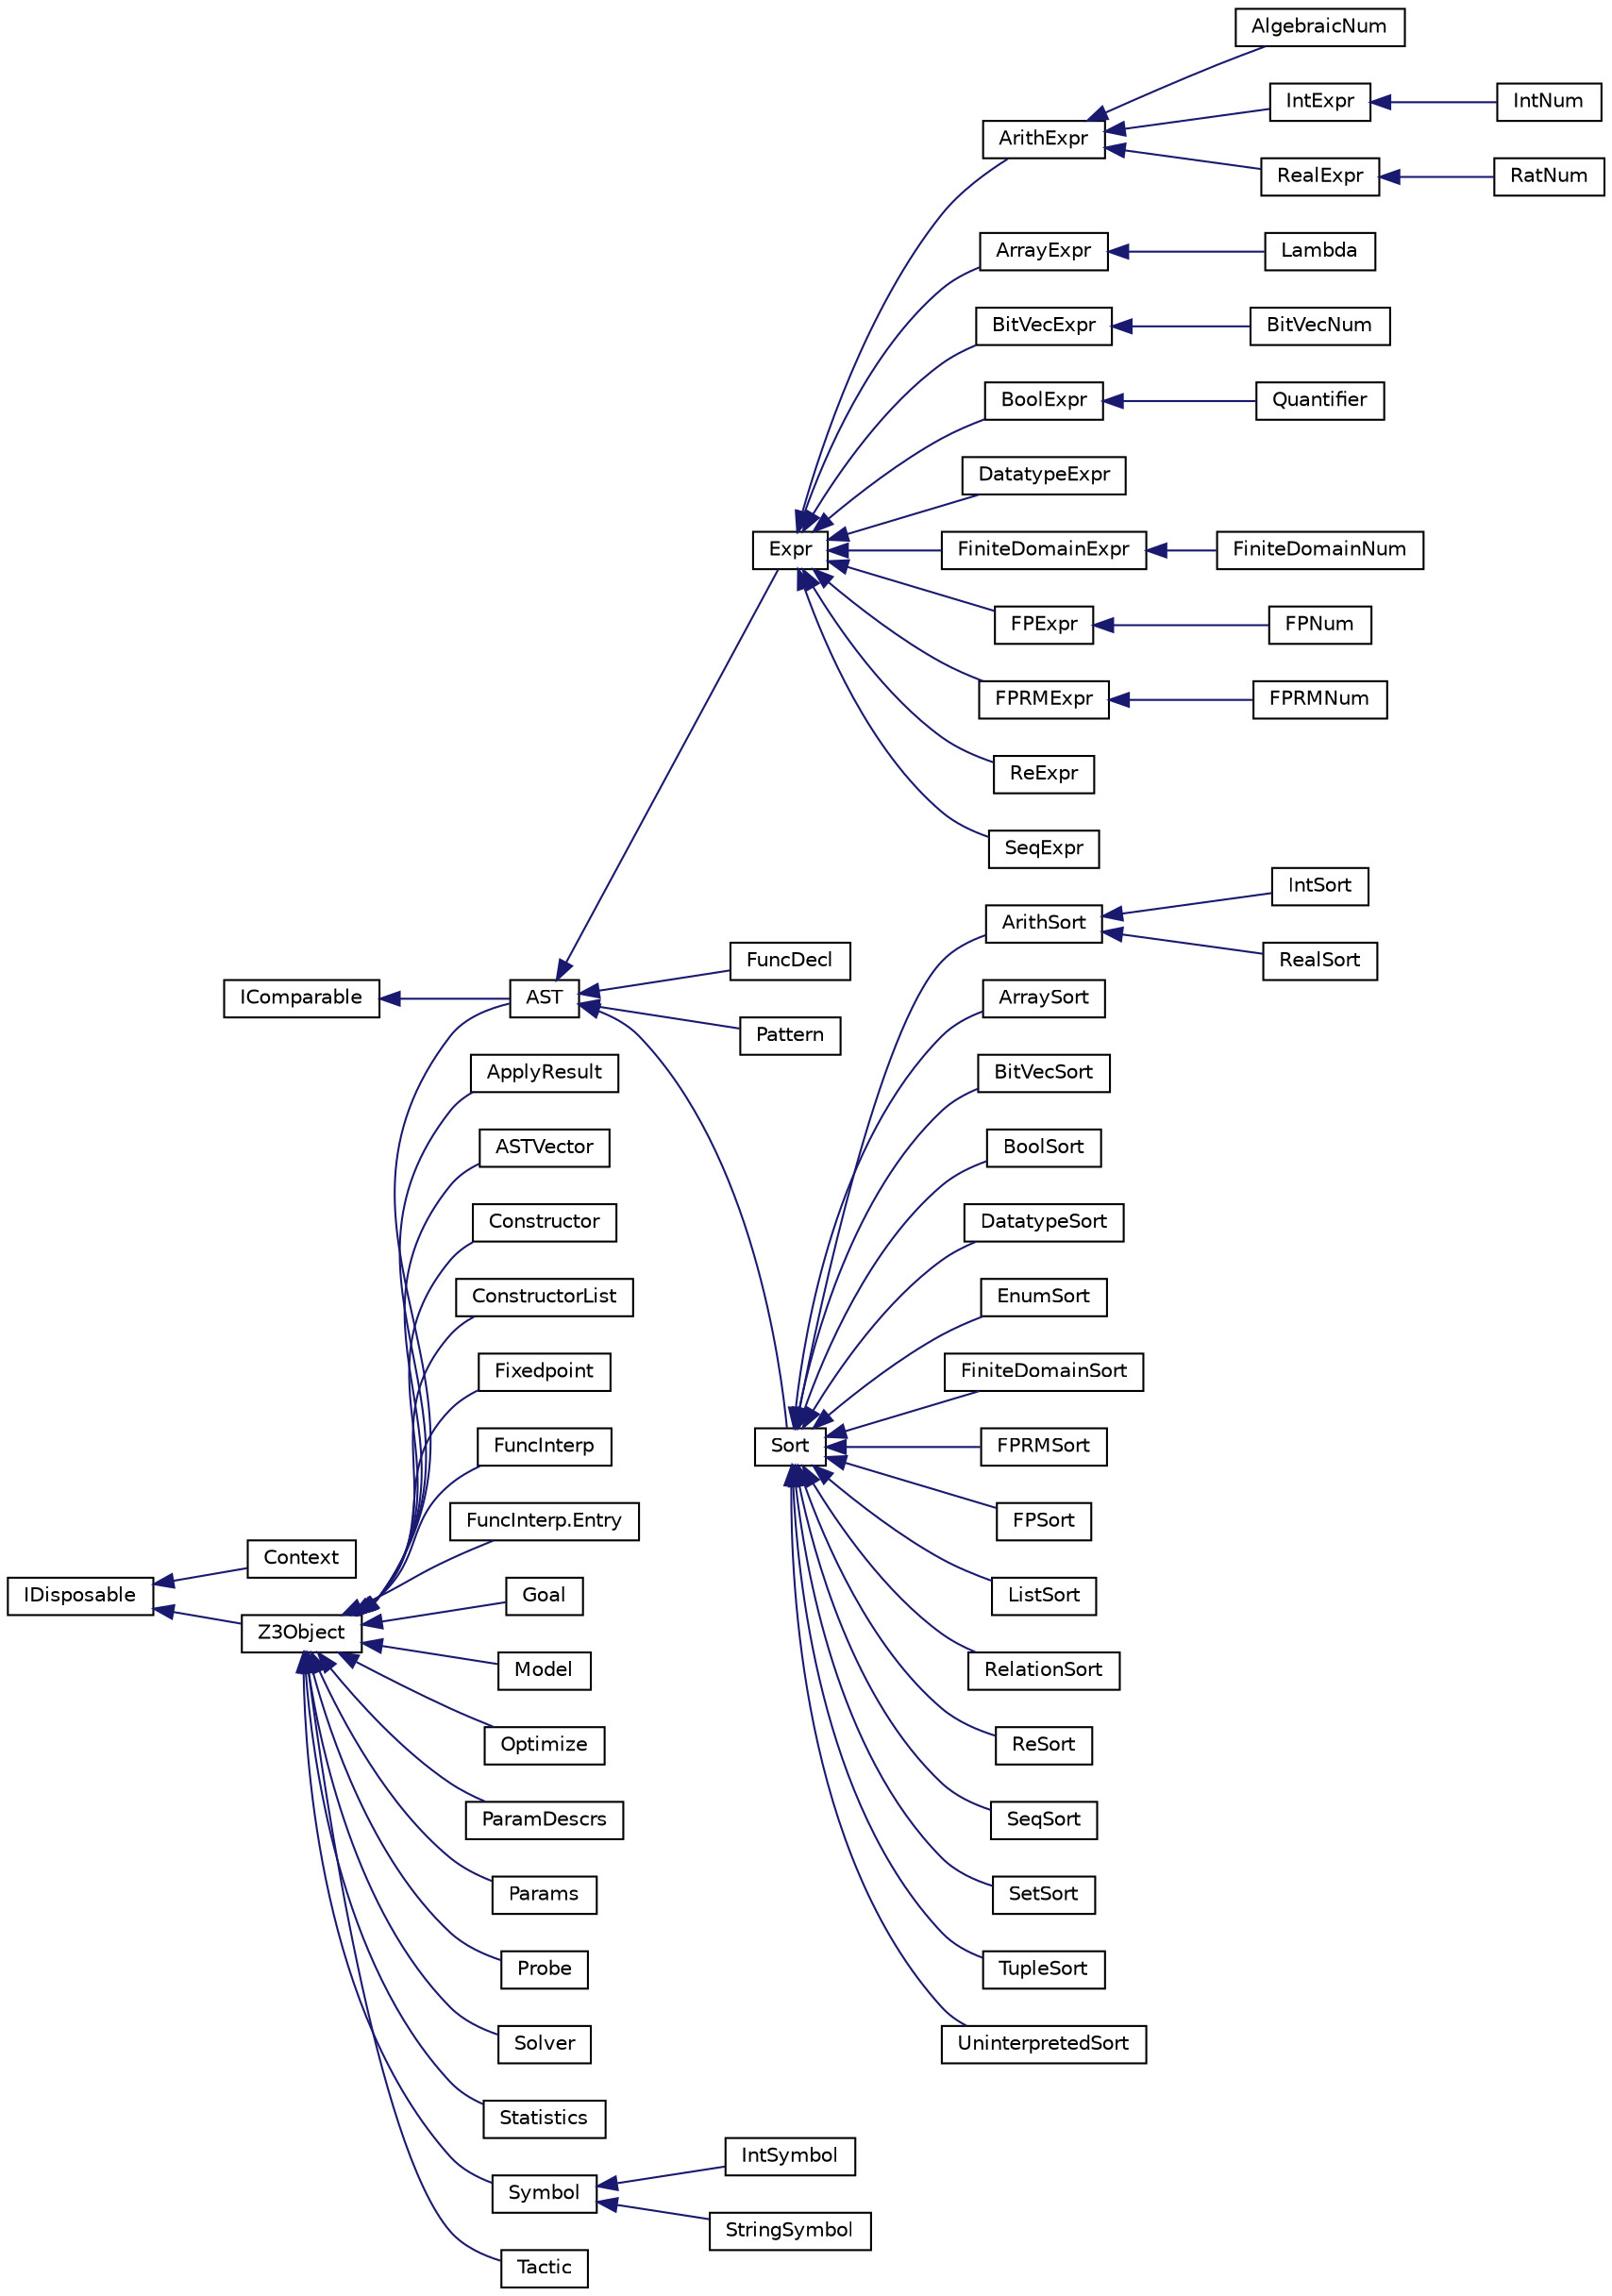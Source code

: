 digraph "Graphical Class Hierarchy"
{
  edge [fontname="Helvetica",fontsize="10",labelfontname="Helvetica",labelfontsize="10"];
  node [fontname="Helvetica",fontsize="10",shape=record];
  rankdir="LR";
  Node146 [label="IComparable",height=0.2,width=0.4,color="black", fillcolor="white", style="filled",URL="$class_i_comparable.html"];
  Node146 -> Node4 [dir="back",color="midnightblue",fontsize="10",style="solid",fontname="Helvetica"];
  Node4 [label="AST",height=0.2,width=0.4,color="black", fillcolor="white", style="filled",URL="$class_microsoft_1_1_z3_1_1_a_s_t.html",tooltip="The abstract syntax tree (AST) class. "];
  Node4 -> Node5 [dir="back",color="midnightblue",fontsize="10",style="solid",fontname="Helvetica"];
  Node5 [label="Expr",height=0.2,width=0.4,color="black", fillcolor="white", style="filled",URL="$class_microsoft_1_1_z3_1_1_expr.html",tooltip="Expressions are terms. "];
  Node5 -> Node6 [dir="back",color="midnightblue",fontsize="10",style="solid",fontname="Helvetica"];
  Node6 [label="ArithExpr",height=0.2,width=0.4,color="black", fillcolor="white", style="filled",URL="$class_microsoft_1_1_z3_1_1_arith_expr.html",tooltip="Arithmetic expressions (int/real) "];
  Node6 -> Node7 [dir="back",color="midnightblue",fontsize="10",style="solid",fontname="Helvetica"];
  Node7 [label="AlgebraicNum",height=0.2,width=0.4,color="black", fillcolor="white", style="filled",URL="$class_microsoft_1_1_z3_1_1_algebraic_num.html",tooltip="Algebraic numbers "];
  Node6 -> Node8 [dir="back",color="midnightblue",fontsize="10",style="solid",fontname="Helvetica"];
  Node8 [label="IntExpr",height=0.2,width=0.4,color="black", fillcolor="white", style="filled",URL="$class_microsoft_1_1_z3_1_1_int_expr.html",tooltip="Int expressions "];
  Node8 -> Node9 [dir="back",color="midnightblue",fontsize="10",style="solid",fontname="Helvetica"];
  Node9 [label="IntNum",height=0.2,width=0.4,color="black", fillcolor="white", style="filled",URL="$class_microsoft_1_1_z3_1_1_int_num.html",tooltip="Integer Numerals "];
  Node6 -> Node10 [dir="back",color="midnightblue",fontsize="10",style="solid",fontname="Helvetica"];
  Node10 [label="RealExpr",height=0.2,width=0.4,color="black", fillcolor="white", style="filled",URL="$class_microsoft_1_1_z3_1_1_real_expr.html",tooltip="Real expressions "];
  Node10 -> Node11 [dir="back",color="midnightblue",fontsize="10",style="solid",fontname="Helvetica"];
  Node11 [label="RatNum",height=0.2,width=0.4,color="black", fillcolor="white", style="filled",URL="$class_microsoft_1_1_z3_1_1_rat_num.html",tooltip="Rational Numerals "];
  Node5 -> Node12 [dir="back",color="midnightblue",fontsize="10",style="solid",fontname="Helvetica"];
  Node12 [label="ArrayExpr",height=0.2,width=0.4,color="black", fillcolor="white", style="filled",URL="$class_microsoft_1_1_z3_1_1_array_expr.html",tooltip="Array expressions "];
  Node12 -> Node13 [dir="back",color="midnightblue",fontsize="10",style="solid",fontname="Helvetica"];
  Node13 [label="Lambda",height=0.2,width=0.4,color="black", fillcolor="white", style="filled",URL="$class_microsoft_1_1_z3_1_1_lambda.html",tooltip="Lambda expressions. "];
  Node5 -> Node14 [dir="back",color="midnightblue",fontsize="10",style="solid",fontname="Helvetica"];
  Node14 [label="BitVecExpr",height=0.2,width=0.4,color="black", fillcolor="white", style="filled",URL="$class_microsoft_1_1_z3_1_1_bit_vec_expr.html",tooltip="Bit-vector expressions "];
  Node14 -> Node15 [dir="back",color="midnightblue",fontsize="10",style="solid",fontname="Helvetica"];
  Node15 [label="BitVecNum",height=0.2,width=0.4,color="black", fillcolor="white", style="filled",URL="$class_microsoft_1_1_z3_1_1_bit_vec_num.html",tooltip="Bit-vector numerals "];
  Node5 -> Node16 [dir="back",color="midnightblue",fontsize="10",style="solid",fontname="Helvetica"];
  Node16 [label="BoolExpr",height=0.2,width=0.4,color="black", fillcolor="white", style="filled",URL="$class_microsoft_1_1_z3_1_1_bool_expr.html",tooltip="Boolean expressions "];
  Node16 -> Node17 [dir="back",color="midnightblue",fontsize="10",style="solid",fontname="Helvetica"];
  Node17 [label="Quantifier",height=0.2,width=0.4,color="black", fillcolor="white", style="filled",URL="$class_microsoft_1_1_z3_1_1_quantifier.html",tooltip="Quantifier expressions. "];
  Node5 -> Node18 [dir="back",color="midnightblue",fontsize="10",style="solid",fontname="Helvetica"];
  Node18 [label="DatatypeExpr",height=0.2,width=0.4,color="black", fillcolor="white", style="filled",URL="$class_microsoft_1_1_z3_1_1_datatype_expr.html",tooltip="Datatype expressions "];
  Node5 -> Node19 [dir="back",color="midnightblue",fontsize="10",style="solid",fontname="Helvetica"];
  Node19 [label="FiniteDomainExpr",height=0.2,width=0.4,color="black", fillcolor="white", style="filled",URL="$class_microsoft_1_1_z3_1_1_finite_domain_expr.html",tooltip="Finite-domain expressions "];
  Node19 -> Node20 [dir="back",color="midnightblue",fontsize="10",style="solid",fontname="Helvetica"];
  Node20 [label="FiniteDomainNum",height=0.2,width=0.4,color="black", fillcolor="white", style="filled",URL="$class_microsoft_1_1_z3_1_1_finite_domain_num.html",tooltip="Finite-domain numerals "];
  Node5 -> Node21 [dir="back",color="midnightblue",fontsize="10",style="solid",fontname="Helvetica"];
  Node21 [label="FPExpr",height=0.2,width=0.4,color="black", fillcolor="white", style="filled",URL="$class_microsoft_1_1_z3_1_1_f_p_expr.html",tooltip="FloatingPoint Expressions "];
  Node21 -> Node22 [dir="back",color="midnightblue",fontsize="10",style="solid",fontname="Helvetica"];
  Node22 [label="FPNum",height=0.2,width=0.4,color="black", fillcolor="white", style="filled",URL="$class_microsoft_1_1_z3_1_1_f_p_num.html",tooltip="FloatiungPoint Numerals "];
  Node5 -> Node23 [dir="back",color="midnightblue",fontsize="10",style="solid",fontname="Helvetica"];
  Node23 [label="FPRMExpr",height=0.2,width=0.4,color="black", fillcolor="white", style="filled",URL="$class_microsoft_1_1_z3_1_1_f_p_r_m_expr.html",tooltip="FloatingPoint RoundingMode Expressions "];
  Node23 -> Node24 [dir="back",color="midnightblue",fontsize="10",style="solid",fontname="Helvetica"];
  Node24 [label="FPRMNum",height=0.2,width=0.4,color="black", fillcolor="white", style="filled",URL="$class_microsoft_1_1_z3_1_1_f_p_r_m_num.html",tooltip="Floating-point rounding mode numerals "];
  Node5 -> Node25 [dir="back",color="midnightblue",fontsize="10",style="solid",fontname="Helvetica"];
  Node25 [label="ReExpr",height=0.2,width=0.4,color="black", fillcolor="white", style="filled",URL="$class_microsoft_1_1_z3_1_1_re_expr.html",tooltip="Regular expression expressions "];
  Node5 -> Node26 [dir="back",color="midnightblue",fontsize="10",style="solid",fontname="Helvetica"];
  Node26 [label="SeqExpr",height=0.2,width=0.4,color="black", fillcolor="white", style="filled",URL="$class_microsoft_1_1_z3_1_1_seq_expr.html",tooltip="Sequence expressions "];
  Node4 -> Node27 [dir="back",color="midnightblue",fontsize="10",style="solid",fontname="Helvetica"];
  Node27 [label="FuncDecl",height=0.2,width=0.4,color="black", fillcolor="white", style="filled",URL="$class_microsoft_1_1_z3_1_1_func_decl.html",tooltip="Function declarations. "];
  Node4 -> Node28 [dir="back",color="midnightblue",fontsize="10",style="solid",fontname="Helvetica"];
  Node28 [label="Pattern",height=0.2,width=0.4,color="black", fillcolor="white", style="filled",URL="$class_microsoft_1_1_z3_1_1_pattern.html",tooltip="Patterns comprise a list of terms. The list should be non-empty. If the list comprises of more than o..."];
  Node4 -> Node29 [dir="back",color="midnightblue",fontsize="10",style="solid",fontname="Helvetica"];
  Node29 [label="Sort",height=0.2,width=0.4,color="black", fillcolor="white", style="filled",URL="$class_microsoft_1_1_z3_1_1_sort.html",tooltip="The Sort class implements type information for ASTs. "];
  Node29 -> Node30 [dir="back",color="midnightblue",fontsize="10",style="solid",fontname="Helvetica"];
  Node30 [label="ArithSort",height=0.2,width=0.4,color="black", fillcolor="white", style="filled",URL="$class_microsoft_1_1_z3_1_1_arith_sort.html",tooltip="An arithmetic sort, i.e., Int or Real. "];
  Node30 -> Node31 [dir="back",color="midnightblue",fontsize="10",style="solid",fontname="Helvetica"];
  Node31 [label="IntSort",height=0.2,width=0.4,color="black", fillcolor="white", style="filled",URL="$class_microsoft_1_1_z3_1_1_int_sort.html",tooltip="An Integer sort "];
  Node30 -> Node32 [dir="back",color="midnightblue",fontsize="10",style="solid",fontname="Helvetica"];
  Node32 [label="RealSort",height=0.2,width=0.4,color="black", fillcolor="white", style="filled",URL="$class_microsoft_1_1_z3_1_1_real_sort.html",tooltip="A real sort "];
  Node29 -> Node33 [dir="back",color="midnightblue",fontsize="10",style="solid",fontname="Helvetica"];
  Node33 [label="ArraySort",height=0.2,width=0.4,color="black", fillcolor="white", style="filled",URL="$class_microsoft_1_1_z3_1_1_array_sort.html",tooltip="Array sorts. "];
  Node29 -> Node34 [dir="back",color="midnightblue",fontsize="10",style="solid",fontname="Helvetica"];
  Node34 [label="BitVecSort",height=0.2,width=0.4,color="black", fillcolor="white", style="filled",URL="$class_microsoft_1_1_z3_1_1_bit_vec_sort.html",tooltip="Bit-vector sorts. "];
  Node29 -> Node35 [dir="back",color="midnightblue",fontsize="10",style="solid",fontname="Helvetica"];
  Node35 [label="BoolSort",height=0.2,width=0.4,color="black", fillcolor="white", style="filled",URL="$class_microsoft_1_1_z3_1_1_bool_sort.html",tooltip="A Boolean sort. "];
  Node29 -> Node36 [dir="back",color="midnightblue",fontsize="10",style="solid",fontname="Helvetica"];
  Node36 [label="DatatypeSort",height=0.2,width=0.4,color="black", fillcolor="white", style="filled",URL="$class_microsoft_1_1_z3_1_1_datatype_sort.html",tooltip="Datatype sorts. "];
  Node29 -> Node37 [dir="back",color="midnightblue",fontsize="10",style="solid",fontname="Helvetica"];
  Node37 [label="EnumSort",height=0.2,width=0.4,color="black", fillcolor="white", style="filled",URL="$class_microsoft_1_1_z3_1_1_enum_sort.html",tooltip="Enumeration sorts. "];
  Node29 -> Node38 [dir="back",color="midnightblue",fontsize="10",style="solid",fontname="Helvetica"];
  Node38 [label="FiniteDomainSort",height=0.2,width=0.4,color="black", fillcolor="white", style="filled",URL="$class_microsoft_1_1_z3_1_1_finite_domain_sort.html",tooltip="Finite domain sorts. "];
  Node29 -> Node39 [dir="back",color="midnightblue",fontsize="10",style="solid",fontname="Helvetica"];
  Node39 [label="FPRMSort",height=0.2,width=0.4,color="black", fillcolor="white", style="filled",URL="$class_microsoft_1_1_z3_1_1_f_p_r_m_sort.html",tooltip="The FloatingPoint RoundingMode sort "];
  Node29 -> Node40 [dir="back",color="midnightblue",fontsize="10",style="solid",fontname="Helvetica"];
  Node40 [label="FPSort",height=0.2,width=0.4,color="black", fillcolor="white", style="filled",URL="$class_microsoft_1_1_z3_1_1_f_p_sort.html",tooltip="FloatingPoint sort "];
  Node29 -> Node41 [dir="back",color="midnightblue",fontsize="10",style="solid",fontname="Helvetica"];
  Node41 [label="ListSort",height=0.2,width=0.4,color="black", fillcolor="white", style="filled",URL="$class_microsoft_1_1_z3_1_1_list_sort.html",tooltip="List sorts. "];
  Node29 -> Node42 [dir="back",color="midnightblue",fontsize="10",style="solid",fontname="Helvetica"];
  Node42 [label="RelationSort",height=0.2,width=0.4,color="black", fillcolor="white", style="filled",URL="$class_microsoft_1_1_z3_1_1_relation_sort.html",tooltip="Relation sorts. "];
  Node29 -> Node43 [dir="back",color="midnightblue",fontsize="10",style="solid",fontname="Helvetica"];
  Node43 [label="ReSort",height=0.2,width=0.4,color="black", fillcolor="white", style="filled",URL="$class_microsoft_1_1_z3_1_1_re_sort.html",tooltip="A regular expression sort "];
  Node29 -> Node44 [dir="back",color="midnightblue",fontsize="10",style="solid",fontname="Helvetica"];
  Node44 [label="SeqSort",height=0.2,width=0.4,color="black", fillcolor="white", style="filled",URL="$class_microsoft_1_1_z3_1_1_seq_sort.html",tooltip="A Sequence sort "];
  Node29 -> Node45 [dir="back",color="midnightblue",fontsize="10",style="solid",fontname="Helvetica"];
  Node45 [label="SetSort",height=0.2,width=0.4,color="black", fillcolor="white", style="filled",URL="$class_microsoft_1_1_z3_1_1_set_sort.html",tooltip="Set sorts. "];
  Node29 -> Node46 [dir="back",color="midnightblue",fontsize="10",style="solid",fontname="Helvetica"];
  Node46 [label="TupleSort",height=0.2,width=0.4,color="black", fillcolor="white", style="filled",URL="$class_microsoft_1_1_z3_1_1_tuple_sort.html",tooltip="Tuple sorts. "];
  Node29 -> Node47 [dir="back",color="midnightblue",fontsize="10",style="solid",fontname="Helvetica"];
  Node47 [label="UninterpretedSort",height=0.2,width=0.4,color="black", fillcolor="white", style="filled",URL="$class_microsoft_1_1_z3_1_1_uninterpreted_sort.html",tooltip="Uninterpreted Sorts "];
  Node0 [label="IDisposable",height=0.2,width=0.4,color="black", fillcolor="white", style="filled",URL="$class_i_disposable.html"];
  Node0 -> Node1 [dir="back",color="midnightblue",fontsize="10",style="solid",fontname="Helvetica"];
  Node1 [label="Context",height=0.2,width=0.4,color="black", fillcolor="white", style="filled",URL="$class_microsoft_1_1_z3_1_1_context.html",tooltip="The main interaction with Z3 happens via the Context. "];
  Node0 -> Node2 [dir="back",color="midnightblue",fontsize="10",style="solid",fontname="Helvetica"];
  Node2 [label="Z3Object",height=0.2,width=0.4,color="black", fillcolor="white", style="filled",URL="$class_microsoft_1_1_z3_1_1_z3_object.html",tooltip="Internal base class for interfacing with native Z3 objects. Should not be used externally. "];
  Node2 -> Node3 [dir="back",color="midnightblue",fontsize="10",style="solid",fontname="Helvetica"];
  Node3 [label="ApplyResult",height=0.2,width=0.4,color="black", fillcolor="white", style="filled",URL="$class_microsoft_1_1_z3_1_1_apply_result.html",tooltip="ApplyResult objects represent the result of an application of a tactic to a goal. It contains the sub..."];
  Node2 -> Node4 [dir="back",color="midnightblue",fontsize="10",style="solid",fontname="Helvetica"];
  Node2 -> Node48 [dir="back",color="midnightblue",fontsize="10",style="solid",fontname="Helvetica"];
  Node48 [label="ASTVector",height=0.2,width=0.4,color="black", fillcolor="white", style="filled",URL="$class_microsoft_1_1_z3_1_1_a_s_t_vector.html",tooltip="Vectors of ASTs. "];
  Node2 -> Node49 [dir="back",color="midnightblue",fontsize="10",style="solid",fontname="Helvetica"];
  Node49 [label="Constructor",height=0.2,width=0.4,color="black", fillcolor="white", style="filled",URL="$class_microsoft_1_1_z3_1_1_constructor.html",tooltip="Constructors are used for datatype sorts. "];
  Node2 -> Node50 [dir="back",color="midnightblue",fontsize="10",style="solid",fontname="Helvetica"];
  Node50 [label="ConstructorList",height=0.2,width=0.4,color="black", fillcolor="white", style="filled",URL="$class_microsoft_1_1_z3_1_1_constructor_list.html",tooltip="Lists of constructors "];
  Node2 -> Node51 [dir="back",color="midnightblue",fontsize="10",style="solid",fontname="Helvetica"];
  Node51 [label="Fixedpoint",height=0.2,width=0.4,color="black", fillcolor="white", style="filled",URL="$class_microsoft_1_1_z3_1_1_fixedpoint.html",tooltip="Object for managing fixedpoints "];
  Node2 -> Node52 [dir="back",color="midnightblue",fontsize="10",style="solid",fontname="Helvetica"];
  Node52 [label="FuncInterp",height=0.2,width=0.4,color="black", fillcolor="white", style="filled",URL="$class_microsoft_1_1_z3_1_1_func_interp.html",tooltip="A function interpretation is represented as a finite map and an &#39;else&#39; value. Each entry in the finit..."];
  Node2 -> Node53 [dir="back",color="midnightblue",fontsize="10",style="solid",fontname="Helvetica"];
  Node53 [label="FuncInterp.Entry",height=0.2,width=0.4,color="black", fillcolor="white", style="filled",URL="$class_microsoft_1_1_z3_1_1_func_interp_1_1_entry.html",tooltip="An Entry object represents an element in the finite map used to encode a function interpretation..."];
  Node2 -> Node54 [dir="back",color="midnightblue",fontsize="10",style="solid",fontname="Helvetica"];
  Node54 [label="Goal",height=0.2,width=0.4,color="black", fillcolor="white", style="filled",URL="$class_microsoft_1_1_z3_1_1_goal.html",tooltip="A goal (aka problem). A goal is essentially a set of formulas, that can be solved and/or transformed ..."];
  Node2 -> Node55 [dir="back",color="midnightblue",fontsize="10",style="solid",fontname="Helvetica"];
  Node55 [label="Model",height=0.2,width=0.4,color="black", fillcolor="white", style="filled",URL="$class_microsoft_1_1_z3_1_1_model.html",tooltip="A Model contains interpretations (assignments) of constants and functions. "];
  Node2 -> Node56 [dir="back",color="midnightblue",fontsize="10",style="solid",fontname="Helvetica"];
  Node56 [label="Optimize",height=0.2,width=0.4,color="black", fillcolor="white", style="filled",URL="$class_microsoft_1_1_z3_1_1_optimize.html",tooltip="Object for managing optimizization context "];
  Node2 -> Node57 [dir="back",color="midnightblue",fontsize="10",style="solid",fontname="Helvetica"];
  Node57 [label="ParamDescrs",height=0.2,width=0.4,color="black", fillcolor="white", style="filled",URL="$class_microsoft_1_1_z3_1_1_param_descrs.html",tooltip="A ParamDescrs describes a set of parameters. "];
  Node2 -> Node58 [dir="back",color="midnightblue",fontsize="10",style="solid",fontname="Helvetica"];
  Node58 [label="Params",height=0.2,width=0.4,color="black", fillcolor="white", style="filled",URL="$class_microsoft_1_1_z3_1_1_params.html",tooltip="A Params objects represents a configuration in the form of Symbol/value pairs. "];
  Node2 -> Node59 [dir="back",color="midnightblue",fontsize="10",style="solid",fontname="Helvetica"];
  Node59 [label="Probe",height=0.2,width=0.4,color="black", fillcolor="white", style="filled",URL="$class_microsoft_1_1_z3_1_1_probe.html",tooltip=" Probes are used to inspect a goal (aka problem) and collect information that may be used to decide w..."];
  Node2 -> Node60 [dir="back",color="midnightblue",fontsize="10",style="solid",fontname="Helvetica"];
  Node60 [label="Solver",height=0.2,width=0.4,color="black", fillcolor="white", style="filled",URL="$class_microsoft_1_1_z3_1_1_solver.html",tooltip="Solvers. "];
  Node2 -> Node61 [dir="back",color="midnightblue",fontsize="10",style="solid",fontname="Helvetica"];
  Node61 [label="Statistics",height=0.2,width=0.4,color="black", fillcolor="white", style="filled",URL="$class_microsoft_1_1_z3_1_1_statistics.html",tooltip="Objects of this class track statistical information about solvers. "];
  Node2 -> Node62 [dir="back",color="midnightblue",fontsize="10",style="solid",fontname="Helvetica"];
  Node62 [label="Symbol",height=0.2,width=0.4,color="black", fillcolor="white", style="filled",URL="$class_microsoft_1_1_z3_1_1_symbol.html",tooltip="Symbols are used to name several term and type constructors. "];
  Node62 -> Node63 [dir="back",color="midnightblue",fontsize="10",style="solid",fontname="Helvetica"];
  Node63 [label="IntSymbol",height=0.2,width=0.4,color="black", fillcolor="white", style="filled",URL="$class_microsoft_1_1_z3_1_1_int_symbol.html",tooltip="Numbered symbols "];
  Node62 -> Node64 [dir="back",color="midnightblue",fontsize="10",style="solid",fontname="Helvetica"];
  Node64 [label="StringSymbol",height=0.2,width=0.4,color="black", fillcolor="white", style="filled",URL="$class_microsoft_1_1_z3_1_1_string_symbol.html",tooltip="Named symbols "];
  Node2 -> Node65 [dir="back",color="midnightblue",fontsize="10",style="solid",fontname="Helvetica"];
  Node65 [label="Tactic",height=0.2,width=0.4,color="black", fillcolor="white", style="filled",URL="$class_microsoft_1_1_z3_1_1_tactic.html",tooltip="Tactics are the basic building block for creating custom solvers for specific problem domains..."];
}
